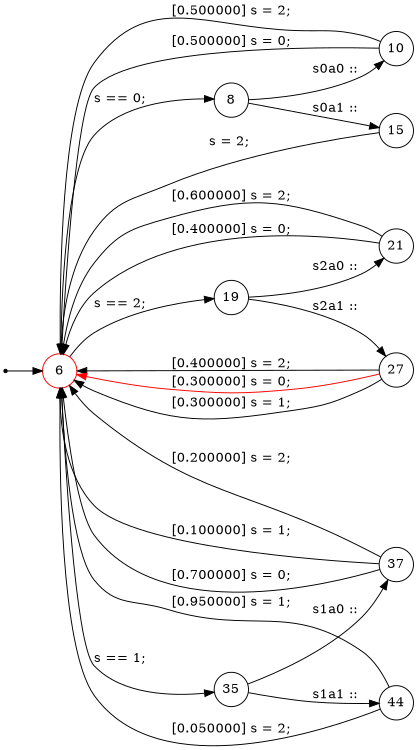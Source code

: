 digraph finite_state_machine {
	rankdir=LR
	size="8,5"
	93824993319552 [label = 6, shape = doublecircle, color = red, fixedsize = true]; 
	s93824993319552 [shape = point];
	 93824993319552 [label = 6, shape = circle, color = red, fixedsize = true ];
	 93824993310416 [label = 8, shape = circle, fixedsize = true ];
	 93824993310976 [label = 10, shape = circle, fixedsize = true ];
	 93824993312496 [label = 15, shape = circle, fixedsize = true ];
	 93824993312944 [label = 19, shape = circle, fixedsize = true ];
	 93824993313712 [label = 21, shape = circle, fixedsize = true ];
	 93824993315232 [label = 27, shape = circle, fixedsize = true ];
	 93824993316688 [label = 35, shape = circle, fixedsize = true ];
	 93824993317632 [label = 37, shape = circle, fixedsize = true ];
	 93824993325184 [label = 44, shape = circle, fixedsize = true ];
	s93824993319552 -> 93824993319552;
	93824993319552 -> 93824993310416 [ label = "s == 0; "];
	93824993310416 -> 93824993310976 [ label = "s0a0 :: "];
	93824993310976 -> 93824993319552 [ label = " [0.500000] s = 0; "];
	93824993310976 -> 93824993319552 [ label = " [0.500000] s = 2; "];
	93824993310416 -> 93824993312496 [ label = "s0a1 :: "];
	93824993312496 -> 93824993319552 [ label = "s = 2; "];
	93824993319552 -> 93824993312944 [ label = "s == 2; "];
	93824993312944 -> 93824993313712 [ label = "s2a0 :: "];
	93824993313712 -> 93824993319552 [ label = " [0.400000] s = 0; "];
	93824993313712 -> 93824993319552 [ label = " [0.600000] s = 2; "];
	93824993312944 -> 93824993315232 [ label = "s2a1 :: "];
	93824993315232 -> 93824993319552 [ label = " [0.400000] s = 2; "];
	93824993315232 -> 93824993319552 [color = red, label = " [0.300000] s = 0; "];
	93824993315232 -> 93824993319552 [ label = " [0.300000] s = 1; "];
	93824993319552 -> 93824993316688 [ label = "s == 1; "];
	93824993316688 -> 93824993317632 [ label = "s1a0 :: "];
	93824993317632 -> 93824993319552 [ label = " [0.100000] s = 1; "];
	93824993317632 -> 93824993319552 [ label = " [0.700000] s = 0; "];
	93824993317632 -> 93824993319552 [ label = " [0.200000] s = 2; "];
	93824993316688 -> 93824993325184 [ label = "s1a1 :: "];
	93824993325184 -> 93824993319552 [ label = " [0.950000] s = 1; "];
	93824993325184 -> 93824993319552 [ label = " [0.050000] s = 2; "];
}